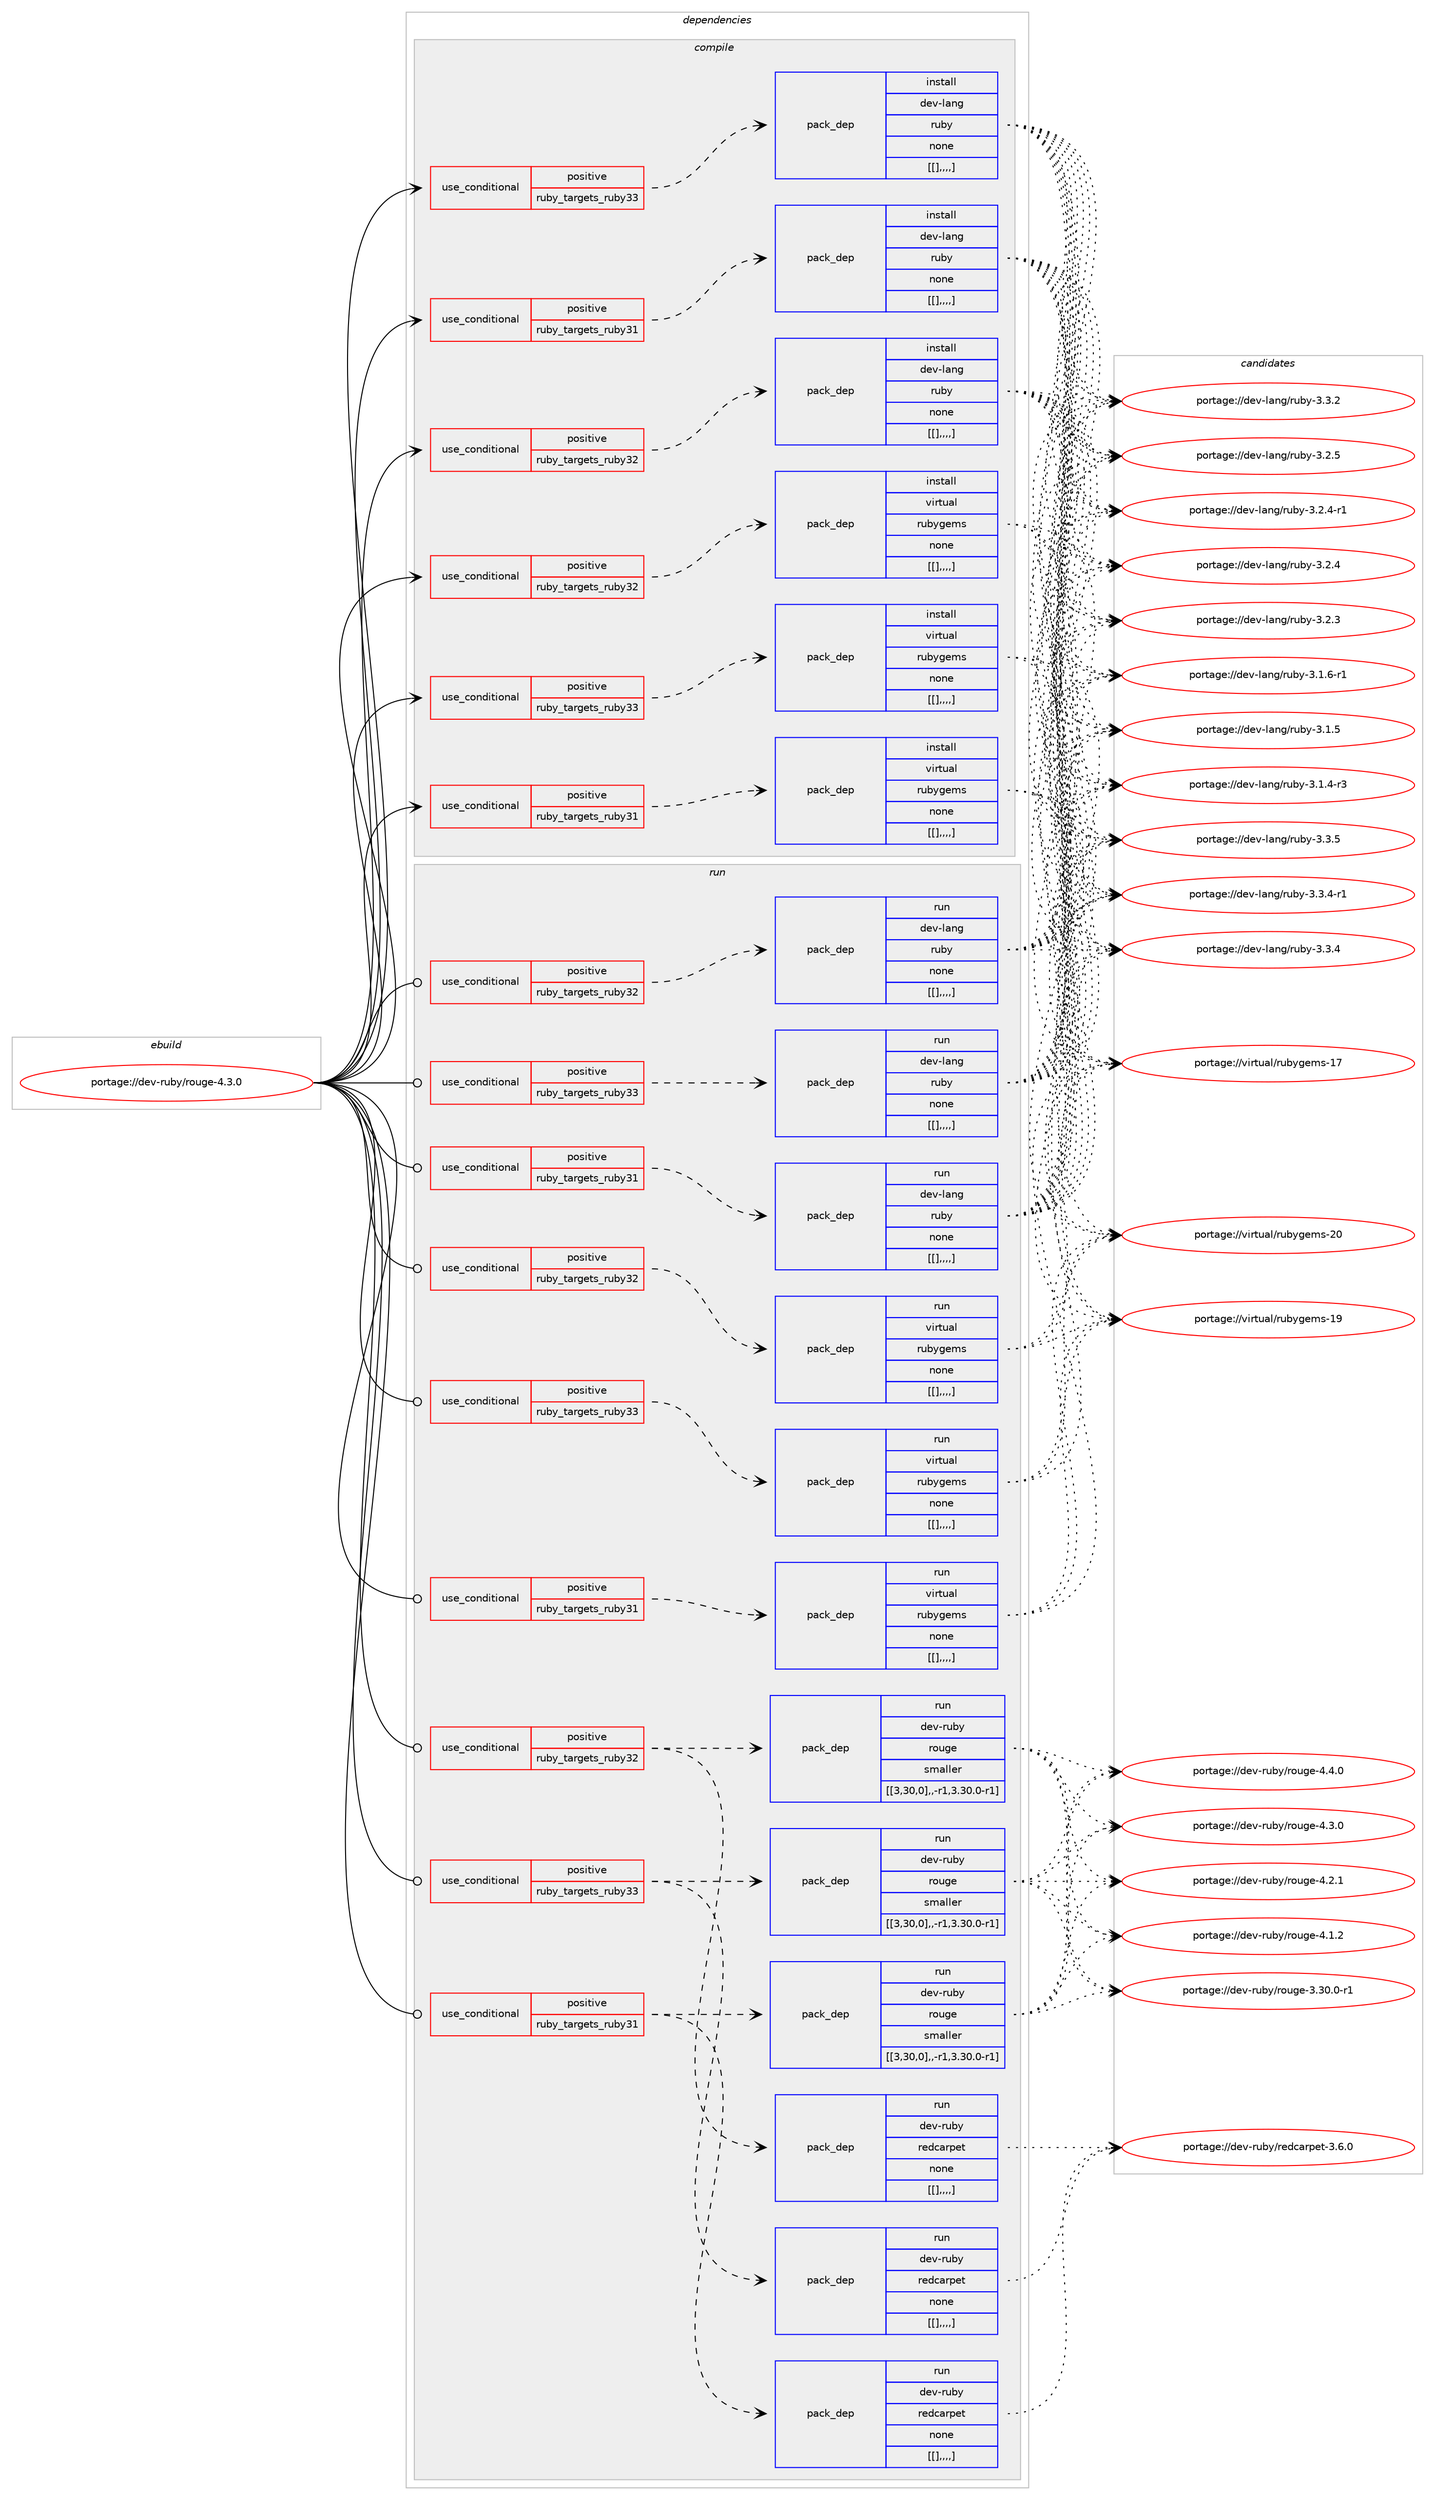 digraph prolog {

# *************
# Graph options
# *************

newrank=true;
concentrate=true;
compound=true;
graph [rankdir=LR,fontname=Helvetica,fontsize=10,ranksep=1.5];#, ranksep=2.5, nodesep=0.2];
edge  [arrowhead=vee];
node  [fontname=Helvetica,fontsize=10];

# **********
# The ebuild
# **********

subgraph cluster_leftcol {
color=gray;
label=<<i>ebuild</i>>;
id [label="portage://dev-ruby/rouge-4.3.0", color=red, width=4, href="../dev-ruby/rouge-4.3.0.svg"];
}

# ****************
# The dependencies
# ****************

subgraph cluster_midcol {
color=gray;
label=<<i>dependencies</i>>;
subgraph cluster_compile {
fillcolor="#eeeeee";
style=filled;
label=<<i>compile</i>>;
subgraph cond58903 {
dependency210070 [label=<<TABLE BORDER="0" CELLBORDER="1" CELLSPACING="0" CELLPADDING="4"><TR><TD ROWSPAN="3" CELLPADDING="10">use_conditional</TD></TR><TR><TD>positive</TD></TR><TR><TD>ruby_targets_ruby31</TD></TR></TABLE>>, shape=none, color=red];
subgraph pack149716 {
dependency210088 [label=<<TABLE BORDER="0" CELLBORDER="1" CELLSPACING="0" CELLPADDING="4" WIDTH="220"><TR><TD ROWSPAN="6" CELLPADDING="30">pack_dep</TD></TR><TR><TD WIDTH="110">install</TD></TR><TR><TD>dev-lang</TD></TR><TR><TD>ruby</TD></TR><TR><TD>none</TD></TR><TR><TD>[[],,,,]</TD></TR></TABLE>>, shape=none, color=blue];
}
dependency210070:e -> dependency210088:w [weight=20,style="dashed",arrowhead="vee"];
}
id:e -> dependency210070:w [weight=20,style="solid",arrowhead="vee"];
subgraph cond58923 {
dependency210095 [label=<<TABLE BORDER="0" CELLBORDER="1" CELLSPACING="0" CELLPADDING="4"><TR><TD ROWSPAN="3" CELLPADDING="10">use_conditional</TD></TR><TR><TD>positive</TD></TR><TR><TD>ruby_targets_ruby31</TD></TR></TABLE>>, shape=none, color=red];
subgraph pack149722 {
dependency210101 [label=<<TABLE BORDER="0" CELLBORDER="1" CELLSPACING="0" CELLPADDING="4" WIDTH="220"><TR><TD ROWSPAN="6" CELLPADDING="30">pack_dep</TD></TR><TR><TD WIDTH="110">install</TD></TR><TR><TD>virtual</TD></TR><TR><TD>rubygems</TD></TR><TR><TD>none</TD></TR><TR><TD>[[],,,,]</TD></TR></TABLE>>, shape=none, color=blue];
}
dependency210095:e -> dependency210101:w [weight=20,style="dashed",arrowhead="vee"];
}
id:e -> dependency210095:w [weight=20,style="solid",arrowhead="vee"];
subgraph cond58925 {
dependency210142 [label=<<TABLE BORDER="0" CELLBORDER="1" CELLSPACING="0" CELLPADDING="4"><TR><TD ROWSPAN="3" CELLPADDING="10">use_conditional</TD></TR><TR><TD>positive</TD></TR><TR><TD>ruby_targets_ruby32</TD></TR></TABLE>>, shape=none, color=red];
subgraph pack149761 {
dependency210180 [label=<<TABLE BORDER="0" CELLBORDER="1" CELLSPACING="0" CELLPADDING="4" WIDTH="220"><TR><TD ROWSPAN="6" CELLPADDING="30">pack_dep</TD></TR><TR><TD WIDTH="110">install</TD></TR><TR><TD>dev-lang</TD></TR><TR><TD>ruby</TD></TR><TR><TD>none</TD></TR><TR><TD>[[],,,,]</TD></TR></TABLE>>, shape=none, color=blue];
}
dependency210142:e -> dependency210180:w [weight=20,style="dashed",arrowhead="vee"];
}
id:e -> dependency210142:w [weight=20,style="solid",arrowhead="vee"];
subgraph cond58966 {
dependency210219 [label=<<TABLE BORDER="0" CELLBORDER="1" CELLSPACING="0" CELLPADDING="4"><TR><TD ROWSPAN="3" CELLPADDING="10">use_conditional</TD></TR><TR><TD>positive</TD></TR><TR><TD>ruby_targets_ruby32</TD></TR></TABLE>>, shape=none, color=red];
subgraph pack149785 {
dependency210239 [label=<<TABLE BORDER="0" CELLBORDER="1" CELLSPACING="0" CELLPADDING="4" WIDTH="220"><TR><TD ROWSPAN="6" CELLPADDING="30">pack_dep</TD></TR><TR><TD WIDTH="110">install</TD></TR><TR><TD>virtual</TD></TR><TR><TD>rubygems</TD></TR><TR><TD>none</TD></TR><TR><TD>[[],,,,]</TD></TR></TABLE>>, shape=none, color=blue];
}
dependency210219:e -> dependency210239:w [weight=20,style="dashed",arrowhead="vee"];
}
id:e -> dependency210219:w [weight=20,style="solid",arrowhead="vee"];
subgraph cond58995 {
dependency210314 [label=<<TABLE BORDER="0" CELLBORDER="1" CELLSPACING="0" CELLPADDING="4"><TR><TD ROWSPAN="3" CELLPADDING="10">use_conditional</TD></TR><TR><TD>positive</TD></TR><TR><TD>ruby_targets_ruby33</TD></TR></TABLE>>, shape=none, color=red];
subgraph pack149837 {
dependency210317 [label=<<TABLE BORDER="0" CELLBORDER="1" CELLSPACING="0" CELLPADDING="4" WIDTH="220"><TR><TD ROWSPAN="6" CELLPADDING="30">pack_dep</TD></TR><TR><TD WIDTH="110">install</TD></TR><TR><TD>dev-lang</TD></TR><TR><TD>ruby</TD></TR><TR><TD>none</TD></TR><TR><TD>[[],,,,]</TD></TR></TABLE>>, shape=none, color=blue];
}
dependency210314:e -> dependency210317:w [weight=20,style="dashed",arrowhead="vee"];
}
id:e -> dependency210314:w [weight=20,style="solid",arrowhead="vee"];
subgraph cond59039 {
dependency210346 [label=<<TABLE BORDER="0" CELLBORDER="1" CELLSPACING="0" CELLPADDING="4"><TR><TD ROWSPAN="3" CELLPADDING="10">use_conditional</TD></TR><TR><TD>positive</TD></TR><TR><TD>ruby_targets_ruby33</TD></TR></TABLE>>, shape=none, color=red];
subgraph pack149848 {
dependency210348 [label=<<TABLE BORDER="0" CELLBORDER="1" CELLSPACING="0" CELLPADDING="4" WIDTH="220"><TR><TD ROWSPAN="6" CELLPADDING="30">pack_dep</TD></TR><TR><TD WIDTH="110">install</TD></TR><TR><TD>virtual</TD></TR><TR><TD>rubygems</TD></TR><TR><TD>none</TD></TR><TR><TD>[[],,,,]</TD></TR></TABLE>>, shape=none, color=blue];
}
dependency210346:e -> dependency210348:w [weight=20,style="dashed",arrowhead="vee"];
}
id:e -> dependency210346:w [weight=20,style="solid",arrowhead="vee"];
}
subgraph cluster_compileandrun {
fillcolor="#eeeeee";
style=filled;
label=<<i>compile and run</i>>;
}
subgraph cluster_run {
fillcolor="#eeeeee";
style=filled;
label=<<i>run</i>>;
subgraph cond59066 {
dependency210403 [label=<<TABLE BORDER="0" CELLBORDER="1" CELLSPACING="0" CELLPADDING="4"><TR><TD ROWSPAN="3" CELLPADDING="10">use_conditional</TD></TR><TR><TD>positive</TD></TR><TR><TD>ruby_targets_ruby31</TD></TR></TABLE>>, shape=none, color=red];
subgraph pack149910 {
dependency210458 [label=<<TABLE BORDER="0" CELLBORDER="1" CELLSPACING="0" CELLPADDING="4" WIDTH="220"><TR><TD ROWSPAN="6" CELLPADDING="30">pack_dep</TD></TR><TR><TD WIDTH="110">run</TD></TR><TR><TD>dev-lang</TD></TR><TR><TD>ruby</TD></TR><TR><TD>none</TD></TR><TR><TD>[[],,,,]</TD></TR></TABLE>>, shape=none, color=blue];
}
dependency210403:e -> dependency210458:w [weight=20,style="dashed",arrowhead="vee"];
}
id:e -> dependency210403:w [weight=20,style="solid",arrowhead="odot"];
subgraph cond59126 {
dependency210555 [label=<<TABLE BORDER="0" CELLBORDER="1" CELLSPACING="0" CELLPADDING="4"><TR><TD ROWSPAN="3" CELLPADDING="10">use_conditional</TD></TR><TR><TD>positive</TD></TR><TR><TD>ruby_targets_ruby31</TD></TR></TABLE>>, shape=none, color=red];
subgraph pack149985 {
dependency210600 [label=<<TABLE BORDER="0" CELLBORDER="1" CELLSPACING="0" CELLPADDING="4" WIDTH="220"><TR><TD ROWSPAN="6" CELLPADDING="30">pack_dep</TD></TR><TR><TD WIDTH="110">run</TD></TR><TR><TD>dev-ruby</TD></TR><TR><TD>redcarpet</TD></TR><TR><TD>none</TD></TR><TR><TD>[[],,,,]</TD></TR></TABLE>>, shape=none, color=blue];
}
dependency210555:e -> dependency210600:w [weight=20,style="dashed",arrowhead="vee"];
subgraph pack149990 {
dependency210622 [label=<<TABLE BORDER="0" CELLBORDER="1" CELLSPACING="0" CELLPADDING="4" WIDTH="220"><TR><TD ROWSPAN="6" CELLPADDING="30">pack_dep</TD></TR><TR><TD WIDTH="110">run</TD></TR><TR><TD>dev-ruby</TD></TR><TR><TD>rouge</TD></TR><TR><TD>smaller</TD></TR><TR><TD>[[3,30,0],,-r1,3.30.0-r1]</TD></TR></TABLE>>, shape=none, color=blue];
}
dependency210555:e -> dependency210622:w [weight=20,style="dashed",arrowhead="vee"];
}
id:e -> dependency210555:w [weight=20,style="solid",arrowhead="odot"];
subgraph cond59192 {
dependency210684 [label=<<TABLE BORDER="0" CELLBORDER="1" CELLSPACING="0" CELLPADDING="4"><TR><TD ROWSPAN="3" CELLPADDING="10">use_conditional</TD></TR><TR><TD>positive</TD></TR><TR><TD>ruby_targets_ruby31</TD></TR></TABLE>>, shape=none, color=red];
subgraph pack150062 {
dependency210743 [label=<<TABLE BORDER="0" CELLBORDER="1" CELLSPACING="0" CELLPADDING="4" WIDTH="220"><TR><TD ROWSPAN="6" CELLPADDING="30">pack_dep</TD></TR><TR><TD WIDTH="110">run</TD></TR><TR><TD>virtual</TD></TR><TR><TD>rubygems</TD></TR><TR><TD>none</TD></TR><TR><TD>[[],,,,]</TD></TR></TABLE>>, shape=none, color=blue];
}
dependency210684:e -> dependency210743:w [weight=20,style="dashed",arrowhead="vee"];
}
id:e -> dependency210684:w [weight=20,style="solid",arrowhead="odot"];
subgraph cond59226 {
dependency210778 [label=<<TABLE BORDER="0" CELLBORDER="1" CELLSPACING="0" CELLPADDING="4"><TR><TD ROWSPAN="3" CELLPADDING="10">use_conditional</TD></TR><TR><TD>positive</TD></TR><TR><TD>ruby_targets_ruby32</TD></TR></TABLE>>, shape=none, color=red];
subgraph pack150082 {
dependency210816 [label=<<TABLE BORDER="0" CELLBORDER="1" CELLSPACING="0" CELLPADDING="4" WIDTH="220"><TR><TD ROWSPAN="6" CELLPADDING="30">pack_dep</TD></TR><TR><TD WIDTH="110">run</TD></TR><TR><TD>dev-lang</TD></TR><TR><TD>ruby</TD></TR><TR><TD>none</TD></TR><TR><TD>[[],,,,]</TD></TR></TABLE>>, shape=none, color=blue];
}
dependency210778:e -> dependency210816:w [weight=20,style="dashed",arrowhead="vee"];
}
id:e -> dependency210778:w [weight=20,style="solid",arrowhead="odot"];
subgraph cond59269 {
dependency210859 [label=<<TABLE BORDER="0" CELLBORDER="1" CELLSPACING="0" CELLPADDING="4"><TR><TD ROWSPAN="3" CELLPADDING="10">use_conditional</TD></TR><TR><TD>positive</TD></TR><TR><TD>ruby_targets_ruby32</TD></TR></TABLE>>, shape=none, color=red];
subgraph pack150127 {
dependency210860 [label=<<TABLE BORDER="0" CELLBORDER="1" CELLSPACING="0" CELLPADDING="4" WIDTH="220"><TR><TD ROWSPAN="6" CELLPADDING="30">pack_dep</TD></TR><TR><TD WIDTH="110">run</TD></TR><TR><TD>dev-ruby</TD></TR><TR><TD>redcarpet</TD></TR><TR><TD>none</TD></TR><TR><TD>[[],,,,]</TD></TR></TABLE>>, shape=none, color=blue];
}
dependency210859:e -> dependency210860:w [weight=20,style="dashed",arrowhead="vee"];
subgraph pack150129 {
dependency210877 [label=<<TABLE BORDER="0" CELLBORDER="1" CELLSPACING="0" CELLPADDING="4" WIDTH="220"><TR><TD ROWSPAN="6" CELLPADDING="30">pack_dep</TD></TR><TR><TD WIDTH="110">run</TD></TR><TR><TD>dev-ruby</TD></TR><TR><TD>rouge</TD></TR><TR><TD>smaller</TD></TR><TR><TD>[[3,30,0],,-r1,3.30.0-r1]</TD></TR></TABLE>>, shape=none, color=blue];
}
dependency210859:e -> dependency210877:w [weight=20,style="dashed",arrowhead="vee"];
}
id:e -> dependency210859:w [weight=20,style="solid",arrowhead="odot"];
subgraph cond59327 {
dependency210955 [label=<<TABLE BORDER="0" CELLBORDER="1" CELLSPACING="0" CELLPADDING="4"><TR><TD ROWSPAN="3" CELLPADDING="10">use_conditional</TD></TR><TR><TD>positive</TD></TR><TR><TD>ruby_targets_ruby32</TD></TR></TABLE>>, shape=none, color=red];
subgraph pack150200 {
dependency211019 [label=<<TABLE BORDER="0" CELLBORDER="1" CELLSPACING="0" CELLPADDING="4" WIDTH="220"><TR><TD ROWSPAN="6" CELLPADDING="30">pack_dep</TD></TR><TR><TD WIDTH="110">run</TD></TR><TR><TD>virtual</TD></TR><TR><TD>rubygems</TD></TR><TR><TD>none</TD></TR><TR><TD>[[],,,,]</TD></TR></TABLE>>, shape=none, color=blue];
}
dependency210955:e -> dependency211019:w [weight=20,style="dashed",arrowhead="vee"];
}
id:e -> dependency210955:w [weight=20,style="solid",arrowhead="odot"];
subgraph cond59364 {
dependency211080 [label=<<TABLE BORDER="0" CELLBORDER="1" CELLSPACING="0" CELLPADDING="4"><TR><TD ROWSPAN="3" CELLPADDING="10">use_conditional</TD></TR><TR><TD>positive</TD></TR><TR><TD>ruby_targets_ruby33</TD></TR></TABLE>>, shape=none, color=red];
subgraph pack150244 {
dependency211083 [label=<<TABLE BORDER="0" CELLBORDER="1" CELLSPACING="0" CELLPADDING="4" WIDTH="220"><TR><TD ROWSPAN="6" CELLPADDING="30">pack_dep</TD></TR><TR><TD WIDTH="110">run</TD></TR><TR><TD>dev-lang</TD></TR><TR><TD>ruby</TD></TR><TR><TD>none</TD></TR><TR><TD>[[],,,,]</TD></TR></TABLE>>, shape=none, color=blue];
}
dependency211080:e -> dependency211083:w [weight=20,style="dashed",arrowhead="vee"];
}
id:e -> dependency211080:w [weight=20,style="solid",arrowhead="odot"];
subgraph cond59387 {
dependency211125 [label=<<TABLE BORDER="0" CELLBORDER="1" CELLSPACING="0" CELLPADDING="4"><TR><TD ROWSPAN="3" CELLPADDING="10">use_conditional</TD></TR><TR><TD>positive</TD></TR><TR><TD>ruby_targets_ruby33</TD></TR></TABLE>>, shape=none, color=red];
subgraph pack150265 {
dependency211129 [label=<<TABLE BORDER="0" CELLBORDER="1" CELLSPACING="0" CELLPADDING="4" WIDTH="220"><TR><TD ROWSPAN="6" CELLPADDING="30">pack_dep</TD></TR><TR><TD WIDTH="110">run</TD></TR><TR><TD>dev-ruby</TD></TR><TR><TD>redcarpet</TD></TR><TR><TD>none</TD></TR><TR><TD>[[],,,,]</TD></TR></TABLE>>, shape=none, color=blue];
}
dependency211125:e -> dependency211129:w [weight=20,style="dashed",arrowhead="vee"];
subgraph pack150276 {
dependency211214 [label=<<TABLE BORDER="0" CELLBORDER="1" CELLSPACING="0" CELLPADDING="4" WIDTH="220"><TR><TD ROWSPAN="6" CELLPADDING="30">pack_dep</TD></TR><TR><TD WIDTH="110">run</TD></TR><TR><TD>dev-ruby</TD></TR><TR><TD>rouge</TD></TR><TR><TD>smaller</TD></TR><TR><TD>[[3,30,0],,-r1,3.30.0-r1]</TD></TR></TABLE>>, shape=none, color=blue];
}
dependency211125:e -> dependency211214:w [weight=20,style="dashed",arrowhead="vee"];
}
id:e -> dependency211125:w [weight=20,style="solid",arrowhead="odot"];
subgraph cond59450 {
dependency211217 [label=<<TABLE BORDER="0" CELLBORDER="1" CELLSPACING="0" CELLPADDING="4"><TR><TD ROWSPAN="3" CELLPADDING="10">use_conditional</TD></TR><TR><TD>positive</TD></TR><TR><TD>ruby_targets_ruby33</TD></TR></TABLE>>, shape=none, color=red];
subgraph pack150336 {
dependency211260 [label=<<TABLE BORDER="0" CELLBORDER="1" CELLSPACING="0" CELLPADDING="4" WIDTH="220"><TR><TD ROWSPAN="6" CELLPADDING="30">pack_dep</TD></TR><TR><TD WIDTH="110">run</TD></TR><TR><TD>virtual</TD></TR><TR><TD>rubygems</TD></TR><TR><TD>none</TD></TR><TR><TD>[[],,,,]</TD></TR></TABLE>>, shape=none, color=blue];
}
dependency211217:e -> dependency211260:w [weight=20,style="dashed",arrowhead="vee"];
}
id:e -> dependency211217:w [weight=20,style="solid",arrowhead="odot"];
}
}

# **************
# The candidates
# **************

subgraph cluster_choices {
rank=same;
color=gray;
label=<<i>candidates</i>>;

subgraph choice149967 {
color=black;
nodesep=1;
choice10010111845108971101034711411798121455146514653 [label="portage://dev-lang/ruby-3.3.5", color=red, width=4,href="../dev-lang/ruby-3.3.5.svg"];
choice100101118451089711010347114117981214551465146524511449 [label="portage://dev-lang/ruby-3.3.4-r1", color=red, width=4,href="../dev-lang/ruby-3.3.4-r1.svg"];
choice10010111845108971101034711411798121455146514652 [label="portage://dev-lang/ruby-3.3.4", color=red, width=4,href="../dev-lang/ruby-3.3.4.svg"];
choice10010111845108971101034711411798121455146514650 [label="portage://dev-lang/ruby-3.3.2", color=red, width=4,href="../dev-lang/ruby-3.3.2.svg"];
choice10010111845108971101034711411798121455146504653 [label="portage://dev-lang/ruby-3.2.5", color=red, width=4,href="../dev-lang/ruby-3.2.5.svg"];
choice100101118451089711010347114117981214551465046524511449 [label="portage://dev-lang/ruby-3.2.4-r1", color=red, width=4,href="../dev-lang/ruby-3.2.4-r1.svg"];
choice10010111845108971101034711411798121455146504652 [label="portage://dev-lang/ruby-3.2.4", color=red, width=4,href="../dev-lang/ruby-3.2.4.svg"];
choice10010111845108971101034711411798121455146504651 [label="portage://dev-lang/ruby-3.2.3", color=red, width=4,href="../dev-lang/ruby-3.2.3.svg"];
choice100101118451089711010347114117981214551464946544511449 [label="portage://dev-lang/ruby-3.1.6-r1", color=red, width=4,href="../dev-lang/ruby-3.1.6-r1.svg"];
choice10010111845108971101034711411798121455146494653 [label="portage://dev-lang/ruby-3.1.5", color=red, width=4,href="../dev-lang/ruby-3.1.5.svg"];
choice100101118451089711010347114117981214551464946524511451 [label="portage://dev-lang/ruby-3.1.4-r3", color=red, width=4,href="../dev-lang/ruby-3.1.4-r3.svg"];
dependency210088:e -> choice10010111845108971101034711411798121455146514653:w [style=dotted,weight="100"];
dependency210088:e -> choice100101118451089711010347114117981214551465146524511449:w [style=dotted,weight="100"];
dependency210088:e -> choice10010111845108971101034711411798121455146514652:w [style=dotted,weight="100"];
dependency210088:e -> choice10010111845108971101034711411798121455146514650:w [style=dotted,weight="100"];
dependency210088:e -> choice10010111845108971101034711411798121455146504653:w [style=dotted,weight="100"];
dependency210088:e -> choice100101118451089711010347114117981214551465046524511449:w [style=dotted,weight="100"];
dependency210088:e -> choice10010111845108971101034711411798121455146504652:w [style=dotted,weight="100"];
dependency210088:e -> choice10010111845108971101034711411798121455146504651:w [style=dotted,weight="100"];
dependency210088:e -> choice100101118451089711010347114117981214551464946544511449:w [style=dotted,weight="100"];
dependency210088:e -> choice10010111845108971101034711411798121455146494653:w [style=dotted,weight="100"];
dependency210088:e -> choice100101118451089711010347114117981214551464946524511451:w [style=dotted,weight="100"];
}
subgraph choice149982 {
color=black;
nodesep=1;
choice118105114116117971084711411798121103101109115455048 [label="portage://virtual/rubygems-20", color=red, width=4,href="../virtual/rubygems-20.svg"];
choice118105114116117971084711411798121103101109115454957 [label="portage://virtual/rubygems-19", color=red, width=4,href="../virtual/rubygems-19.svg"];
choice118105114116117971084711411798121103101109115454955 [label="portage://virtual/rubygems-17", color=red, width=4,href="../virtual/rubygems-17.svg"];
dependency210101:e -> choice118105114116117971084711411798121103101109115455048:w [style=dotted,weight="100"];
dependency210101:e -> choice118105114116117971084711411798121103101109115454957:w [style=dotted,weight="100"];
dependency210101:e -> choice118105114116117971084711411798121103101109115454955:w [style=dotted,weight="100"];
}
subgraph choice149983 {
color=black;
nodesep=1;
choice10010111845108971101034711411798121455146514653 [label="portage://dev-lang/ruby-3.3.5", color=red, width=4,href="../dev-lang/ruby-3.3.5.svg"];
choice100101118451089711010347114117981214551465146524511449 [label="portage://dev-lang/ruby-3.3.4-r1", color=red, width=4,href="../dev-lang/ruby-3.3.4-r1.svg"];
choice10010111845108971101034711411798121455146514652 [label="portage://dev-lang/ruby-3.3.4", color=red, width=4,href="../dev-lang/ruby-3.3.4.svg"];
choice10010111845108971101034711411798121455146514650 [label="portage://dev-lang/ruby-3.3.2", color=red, width=4,href="../dev-lang/ruby-3.3.2.svg"];
choice10010111845108971101034711411798121455146504653 [label="portage://dev-lang/ruby-3.2.5", color=red, width=4,href="../dev-lang/ruby-3.2.5.svg"];
choice100101118451089711010347114117981214551465046524511449 [label="portage://dev-lang/ruby-3.2.4-r1", color=red, width=4,href="../dev-lang/ruby-3.2.4-r1.svg"];
choice10010111845108971101034711411798121455146504652 [label="portage://dev-lang/ruby-3.2.4", color=red, width=4,href="../dev-lang/ruby-3.2.4.svg"];
choice10010111845108971101034711411798121455146504651 [label="portage://dev-lang/ruby-3.2.3", color=red, width=4,href="../dev-lang/ruby-3.2.3.svg"];
choice100101118451089711010347114117981214551464946544511449 [label="portage://dev-lang/ruby-3.1.6-r1", color=red, width=4,href="../dev-lang/ruby-3.1.6-r1.svg"];
choice10010111845108971101034711411798121455146494653 [label="portage://dev-lang/ruby-3.1.5", color=red, width=4,href="../dev-lang/ruby-3.1.5.svg"];
choice100101118451089711010347114117981214551464946524511451 [label="portage://dev-lang/ruby-3.1.4-r3", color=red, width=4,href="../dev-lang/ruby-3.1.4-r3.svg"];
dependency210180:e -> choice10010111845108971101034711411798121455146514653:w [style=dotted,weight="100"];
dependency210180:e -> choice100101118451089711010347114117981214551465146524511449:w [style=dotted,weight="100"];
dependency210180:e -> choice10010111845108971101034711411798121455146514652:w [style=dotted,weight="100"];
dependency210180:e -> choice10010111845108971101034711411798121455146514650:w [style=dotted,weight="100"];
dependency210180:e -> choice10010111845108971101034711411798121455146504653:w [style=dotted,weight="100"];
dependency210180:e -> choice100101118451089711010347114117981214551465046524511449:w [style=dotted,weight="100"];
dependency210180:e -> choice10010111845108971101034711411798121455146504652:w [style=dotted,weight="100"];
dependency210180:e -> choice10010111845108971101034711411798121455146504651:w [style=dotted,weight="100"];
dependency210180:e -> choice100101118451089711010347114117981214551464946544511449:w [style=dotted,weight="100"];
dependency210180:e -> choice10010111845108971101034711411798121455146494653:w [style=dotted,weight="100"];
dependency210180:e -> choice100101118451089711010347114117981214551464946524511451:w [style=dotted,weight="100"];
}
subgraph choice149989 {
color=black;
nodesep=1;
choice118105114116117971084711411798121103101109115455048 [label="portage://virtual/rubygems-20", color=red, width=4,href="../virtual/rubygems-20.svg"];
choice118105114116117971084711411798121103101109115454957 [label="portage://virtual/rubygems-19", color=red, width=4,href="../virtual/rubygems-19.svg"];
choice118105114116117971084711411798121103101109115454955 [label="portage://virtual/rubygems-17", color=red, width=4,href="../virtual/rubygems-17.svg"];
dependency210239:e -> choice118105114116117971084711411798121103101109115455048:w [style=dotted,weight="100"];
dependency210239:e -> choice118105114116117971084711411798121103101109115454957:w [style=dotted,weight="100"];
dependency210239:e -> choice118105114116117971084711411798121103101109115454955:w [style=dotted,weight="100"];
}
subgraph choice149991 {
color=black;
nodesep=1;
choice10010111845108971101034711411798121455146514653 [label="portage://dev-lang/ruby-3.3.5", color=red, width=4,href="../dev-lang/ruby-3.3.5.svg"];
choice100101118451089711010347114117981214551465146524511449 [label="portage://dev-lang/ruby-3.3.4-r1", color=red, width=4,href="../dev-lang/ruby-3.3.4-r1.svg"];
choice10010111845108971101034711411798121455146514652 [label="portage://dev-lang/ruby-3.3.4", color=red, width=4,href="../dev-lang/ruby-3.3.4.svg"];
choice10010111845108971101034711411798121455146514650 [label="portage://dev-lang/ruby-3.3.2", color=red, width=4,href="../dev-lang/ruby-3.3.2.svg"];
choice10010111845108971101034711411798121455146504653 [label="portage://dev-lang/ruby-3.2.5", color=red, width=4,href="../dev-lang/ruby-3.2.5.svg"];
choice100101118451089711010347114117981214551465046524511449 [label="portage://dev-lang/ruby-3.2.4-r1", color=red, width=4,href="../dev-lang/ruby-3.2.4-r1.svg"];
choice10010111845108971101034711411798121455146504652 [label="portage://dev-lang/ruby-3.2.4", color=red, width=4,href="../dev-lang/ruby-3.2.4.svg"];
choice10010111845108971101034711411798121455146504651 [label="portage://dev-lang/ruby-3.2.3", color=red, width=4,href="../dev-lang/ruby-3.2.3.svg"];
choice100101118451089711010347114117981214551464946544511449 [label="portage://dev-lang/ruby-3.1.6-r1", color=red, width=4,href="../dev-lang/ruby-3.1.6-r1.svg"];
choice10010111845108971101034711411798121455146494653 [label="portage://dev-lang/ruby-3.1.5", color=red, width=4,href="../dev-lang/ruby-3.1.5.svg"];
choice100101118451089711010347114117981214551464946524511451 [label="portage://dev-lang/ruby-3.1.4-r3", color=red, width=4,href="../dev-lang/ruby-3.1.4-r3.svg"];
dependency210317:e -> choice10010111845108971101034711411798121455146514653:w [style=dotted,weight="100"];
dependency210317:e -> choice100101118451089711010347114117981214551465146524511449:w [style=dotted,weight="100"];
dependency210317:e -> choice10010111845108971101034711411798121455146514652:w [style=dotted,weight="100"];
dependency210317:e -> choice10010111845108971101034711411798121455146514650:w [style=dotted,weight="100"];
dependency210317:e -> choice10010111845108971101034711411798121455146504653:w [style=dotted,weight="100"];
dependency210317:e -> choice100101118451089711010347114117981214551465046524511449:w [style=dotted,weight="100"];
dependency210317:e -> choice10010111845108971101034711411798121455146504652:w [style=dotted,weight="100"];
dependency210317:e -> choice10010111845108971101034711411798121455146504651:w [style=dotted,weight="100"];
dependency210317:e -> choice100101118451089711010347114117981214551464946544511449:w [style=dotted,weight="100"];
dependency210317:e -> choice10010111845108971101034711411798121455146494653:w [style=dotted,weight="100"];
dependency210317:e -> choice100101118451089711010347114117981214551464946524511451:w [style=dotted,weight="100"];
}
subgraph choice149995 {
color=black;
nodesep=1;
choice118105114116117971084711411798121103101109115455048 [label="portage://virtual/rubygems-20", color=red, width=4,href="../virtual/rubygems-20.svg"];
choice118105114116117971084711411798121103101109115454957 [label="portage://virtual/rubygems-19", color=red, width=4,href="../virtual/rubygems-19.svg"];
choice118105114116117971084711411798121103101109115454955 [label="portage://virtual/rubygems-17", color=red, width=4,href="../virtual/rubygems-17.svg"];
dependency210348:e -> choice118105114116117971084711411798121103101109115455048:w [style=dotted,weight="100"];
dependency210348:e -> choice118105114116117971084711411798121103101109115454957:w [style=dotted,weight="100"];
dependency210348:e -> choice118105114116117971084711411798121103101109115454955:w [style=dotted,weight="100"];
}
subgraph choice150008 {
color=black;
nodesep=1;
choice10010111845108971101034711411798121455146514653 [label="portage://dev-lang/ruby-3.3.5", color=red, width=4,href="../dev-lang/ruby-3.3.5.svg"];
choice100101118451089711010347114117981214551465146524511449 [label="portage://dev-lang/ruby-3.3.4-r1", color=red, width=4,href="../dev-lang/ruby-3.3.4-r1.svg"];
choice10010111845108971101034711411798121455146514652 [label="portage://dev-lang/ruby-3.3.4", color=red, width=4,href="../dev-lang/ruby-3.3.4.svg"];
choice10010111845108971101034711411798121455146514650 [label="portage://dev-lang/ruby-3.3.2", color=red, width=4,href="../dev-lang/ruby-3.3.2.svg"];
choice10010111845108971101034711411798121455146504653 [label="portage://dev-lang/ruby-3.2.5", color=red, width=4,href="../dev-lang/ruby-3.2.5.svg"];
choice100101118451089711010347114117981214551465046524511449 [label="portage://dev-lang/ruby-3.2.4-r1", color=red, width=4,href="../dev-lang/ruby-3.2.4-r1.svg"];
choice10010111845108971101034711411798121455146504652 [label="portage://dev-lang/ruby-3.2.4", color=red, width=4,href="../dev-lang/ruby-3.2.4.svg"];
choice10010111845108971101034711411798121455146504651 [label="portage://dev-lang/ruby-3.2.3", color=red, width=4,href="../dev-lang/ruby-3.2.3.svg"];
choice100101118451089711010347114117981214551464946544511449 [label="portage://dev-lang/ruby-3.1.6-r1", color=red, width=4,href="../dev-lang/ruby-3.1.6-r1.svg"];
choice10010111845108971101034711411798121455146494653 [label="portage://dev-lang/ruby-3.1.5", color=red, width=4,href="../dev-lang/ruby-3.1.5.svg"];
choice100101118451089711010347114117981214551464946524511451 [label="portage://dev-lang/ruby-3.1.4-r3", color=red, width=4,href="../dev-lang/ruby-3.1.4-r3.svg"];
dependency210458:e -> choice10010111845108971101034711411798121455146514653:w [style=dotted,weight="100"];
dependency210458:e -> choice100101118451089711010347114117981214551465146524511449:w [style=dotted,weight="100"];
dependency210458:e -> choice10010111845108971101034711411798121455146514652:w [style=dotted,weight="100"];
dependency210458:e -> choice10010111845108971101034711411798121455146514650:w [style=dotted,weight="100"];
dependency210458:e -> choice10010111845108971101034711411798121455146504653:w [style=dotted,weight="100"];
dependency210458:e -> choice100101118451089711010347114117981214551465046524511449:w [style=dotted,weight="100"];
dependency210458:e -> choice10010111845108971101034711411798121455146504652:w [style=dotted,weight="100"];
dependency210458:e -> choice10010111845108971101034711411798121455146504651:w [style=dotted,weight="100"];
dependency210458:e -> choice100101118451089711010347114117981214551464946544511449:w [style=dotted,weight="100"];
dependency210458:e -> choice10010111845108971101034711411798121455146494653:w [style=dotted,weight="100"];
dependency210458:e -> choice100101118451089711010347114117981214551464946524511451:w [style=dotted,weight="100"];
}
subgraph choice150013 {
color=black;
nodesep=1;
choice1001011184511411798121471141011009997114112101116455146544648 [label="portage://dev-ruby/redcarpet-3.6.0", color=red, width=4,href="../dev-ruby/redcarpet-3.6.0.svg"];
dependency210600:e -> choice1001011184511411798121471141011009997114112101116455146544648:w [style=dotted,weight="100"];
}
subgraph choice150034 {
color=black;
nodesep=1;
choice100101118451141179812147114111117103101455246524648 [label="portage://dev-ruby/rouge-4.4.0", color=red, width=4,href="../dev-ruby/rouge-4.4.0.svg"];
choice100101118451141179812147114111117103101455246514648 [label="portage://dev-ruby/rouge-4.3.0", color=red, width=4,href="../dev-ruby/rouge-4.3.0.svg"];
choice100101118451141179812147114111117103101455246504649 [label="portage://dev-ruby/rouge-4.2.1", color=red, width=4,href="../dev-ruby/rouge-4.2.1.svg"];
choice100101118451141179812147114111117103101455246494650 [label="portage://dev-ruby/rouge-4.1.2", color=red, width=4,href="../dev-ruby/rouge-4.1.2.svg"];
choice100101118451141179812147114111117103101455146514846484511449 [label="portage://dev-ruby/rouge-3.30.0-r1", color=red, width=4,href="../dev-ruby/rouge-3.30.0-r1.svg"];
dependency210622:e -> choice100101118451141179812147114111117103101455246524648:w [style=dotted,weight="100"];
dependency210622:e -> choice100101118451141179812147114111117103101455246514648:w [style=dotted,weight="100"];
dependency210622:e -> choice100101118451141179812147114111117103101455246504649:w [style=dotted,weight="100"];
dependency210622:e -> choice100101118451141179812147114111117103101455246494650:w [style=dotted,weight="100"];
dependency210622:e -> choice100101118451141179812147114111117103101455146514846484511449:w [style=dotted,weight="100"];
}
subgraph choice150039 {
color=black;
nodesep=1;
choice118105114116117971084711411798121103101109115455048 [label="portage://virtual/rubygems-20", color=red, width=4,href="../virtual/rubygems-20.svg"];
choice118105114116117971084711411798121103101109115454957 [label="portage://virtual/rubygems-19", color=red, width=4,href="../virtual/rubygems-19.svg"];
choice118105114116117971084711411798121103101109115454955 [label="portage://virtual/rubygems-17", color=red, width=4,href="../virtual/rubygems-17.svg"];
dependency210743:e -> choice118105114116117971084711411798121103101109115455048:w [style=dotted,weight="100"];
dependency210743:e -> choice118105114116117971084711411798121103101109115454957:w [style=dotted,weight="100"];
dependency210743:e -> choice118105114116117971084711411798121103101109115454955:w [style=dotted,weight="100"];
}
subgraph choice150042 {
color=black;
nodesep=1;
choice10010111845108971101034711411798121455146514653 [label="portage://dev-lang/ruby-3.3.5", color=red, width=4,href="../dev-lang/ruby-3.3.5.svg"];
choice100101118451089711010347114117981214551465146524511449 [label="portage://dev-lang/ruby-3.3.4-r1", color=red, width=4,href="../dev-lang/ruby-3.3.4-r1.svg"];
choice10010111845108971101034711411798121455146514652 [label="portage://dev-lang/ruby-3.3.4", color=red, width=4,href="../dev-lang/ruby-3.3.4.svg"];
choice10010111845108971101034711411798121455146514650 [label="portage://dev-lang/ruby-3.3.2", color=red, width=4,href="../dev-lang/ruby-3.3.2.svg"];
choice10010111845108971101034711411798121455146504653 [label="portage://dev-lang/ruby-3.2.5", color=red, width=4,href="../dev-lang/ruby-3.2.5.svg"];
choice100101118451089711010347114117981214551465046524511449 [label="portage://dev-lang/ruby-3.2.4-r1", color=red, width=4,href="../dev-lang/ruby-3.2.4-r1.svg"];
choice10010111845108971101034711411798121455146504652 [label="portage://dev-lang/ruby-3.2.4", color=red, width=4,href="../dev-lang/ruby-3.2.4.svg"];
choice10010111845108971101034711411798121455146504651 [label="portage://dev-lang/ruby-3.2.3", color=red, width=4,href="../dev-lang/ruby-3.2.3.svg"];
choice100101118451089711010347114117981214551464946544511449 [label="portage://dev-lang/ruby-3.1.6-r1", color=red, width=4,href="../dev-lang/ruby-3.1.6-r1.svg"];
choice10010111845108971101034711411798121455146494653 [label="portage://dev-lang/ruby-3.1.5", color=red, width=4,href="../dev-lang/ruby-3.1.5.svg"];
choice100101118451089711010347114117981214551464946524511451 [label="portage://dev-lang/ruby-3.1.4-r3", color=red, width=4,href="../dev-lang/ruby-3.1.4-r3.svg"];
dependency210816:e -> choice10010111845108971101034711411798121455146514653:w [style=dotted,weight="100"];
dependency210816:e -> choice100101118451089711010347114117981214551465146524511449:w [style=dotted,weight="100"];
dependency210816:e -> choice10010111845108971101034711411798121455146514652:w [style=dotted,weight="100"];
dependency210816:e -> choice10010111845108971101034711411798121455146514650:w [style=dotted,weight="100"];
dependency210816:e -> choice10010111845108971101034711411798121455146504653:w [style=dotted,weight="100"];
dependency210816:e -> choice100101118451089711010347114117981214551465046524511449:w [style=dotted,weight="100"];
dependency210816:e -> choice10010111845108971101034711411798121455146504652:w [style=dotted,weight="100"];
dependency210816:e -> choice10010111845108971101034711411798121455146504651:w [style=dotted,weight="100"];
dependency210816:e -> choice100101118451089711010347114117981214551464946544511449:w [style=dotted,weight="100"];
dependency210816:e -> choice10010111845108971101034711411798121455146494653:w [style=dotted,weight="100"];
dependency210816:e -> choice100101118451089711010347114117981214551464946524511451:w [style=dotted,weight="100"];
}
subgraph choice150067 {
color=black;
nodesep=1;
choice1001011184511411798121471141011009997114112101116455146544648 [label="portage://dev-ruby/redcarpet-3.6.0", color=red, width=4,href="../dev-ruby/redcarpet-3.6.0.svg"];
dependency210860:e -> choice1001011184511411798121471141011009997114112101116455146544648:w [style=dotted,weight="100"];
}
subgraph choice150081 {
color=black;
nodesep=1;
choice100101118451141179812147114111117103101455246524648 [label="portage://dev-ruby/rouge-4.4.0", color=red, width=4,href="../dev-ruby/rouge-4.4.0.svg"];
choice100101118451141179812147114111117103101455246514648 [label="portage://dev-ruby/rouge-4.3.0", color=red, width=4,href="../dev-ruby/rouge-4.3.0.svg"];
choice100101118451141179812147114111117103101455246504649 [label="portage://dev-ruby/rouge-4.2.1", color=red, width=4,href="../dev-ruby/rouge-4.2.1.svg"];
choice100101118451141179812147114111117103101455246494650 [label="portage://dev-ruby/rouge-4.1.2", color=red, width=4,href="../dev-ruby/rouge-4.1.2.svg"];
choice100101118451141179812147114111117103101455146514846484511449 [label="portage://dev-ruby/rouge-3.30.0-r1", color=red, width=4,href="../dev-ruby/rouge-3.30.0-r1.svg"];
dependency210877:e -> choice100101118451141179812147114111117103101455246524648:w [style=dotted,weight="100"];
dependency210877:e -> choice100101118451141179812147114111117103101455246514648:w [style=dotted,weight="100"];
dependency210877:e -> choice100101118451141179812147114111117103101455246504649:w [style=dotted,weight="100"];
dependency210877:e -> choice100101118451141179812147114111117103101455246494650:w [style=dotted,weight="100"];
dependency210877:e -> choice100101118451141179812147114111117103101455146514846484511449:w [style=dotted,weight="100"];
}
subgraph choice150082 {
color=black;
nodesep=1;
choice118105114116117971084711411798121103101109115455048 [label="portage://virtual/rubygems-20", color=red, width=4,href="../virtual/rubygems-20.svg"];
choice118105114116117971084711411798121103101109115454957 [label="portage://virtual/rubygems-19", color=red, width=4,href="../virtual/rubygems-19.svg"];
choice118105114116117971084711411798121103101109115454955 [label="portage://virtual/rubygems-17", color=red, width=4,href="../virtual/rubygems-17.svg"];
dependency211019:e -> choice118105114116117971084711411798121103101109115455048:w [style=dotted,weight="100"];
dependency211019:e -> choice118105114116117971084711411798121103101109115454957:w [style=dotted,weight="100"];
dependency211019:e -> choice118105114116117971084711411798121103101109115454955:w [style=dotted,weight="100"];
}
subgraph choice150120 {
color=black;
nodesep=1;
choice10010111845108971101034711411798121455146514653 [label="portage://dev-lang/ruby-3.3.5", color=red, width=4,href="../dev-lang/ruby-3.3.5.svg"];
choice100101118451089711010347114117981214551465146524511449 [label="portage://dev-lang/ruby-3.3.4-r1", color=red, width=4,href="../dev-lang/ruby-3.3.4-r1.svg"];
choice10010111845108971101034711411798121455146514652 [label="portage://dev-lang/ruby-3.3.4", color=red, width=4,href="../dev-lang/ruby-3.3.4.svg"];
choice10010111845108971101034711411798121455146514650 [label="portage://dev-lang/ruby-3.3.2", color=red, width=4,href="../dev-lang/ruby-3.3.2.svg"];
choice10010111845108971101034711411798121455146504653 [label="portage://dev-lang/ruby-3.2.5", color=red, width=4,href="../dev-lang/ruby-3.2.5.svg"];
choice100101118451089711010347114117981214551465046524511449 [label="portage://dev-lang/ruby-3.2.4-r1", color=red, width=4,href="../dev-lang/ruby-3.2.4-r1.svg"];
choice10010111845108971101034711411798121455146504652 [label="portage://dev-lang/ruby-3.2.4", color=red, width=4,href="../dev-lang/ruby-3.2.4.svg"];
choice10010111845108971101034711411798121455146504651 [label="portage://dev-lang/ruby-3.2.3", color=red, width=4,href="../dev-lang/ruby-3.2.3.svg"];
choice100101118451089711010347114117981214551464946544511449 [label="portage://dev-lang/ruby-3.1.6-r1", color=red, width=4,href="../dev-lang/ruby-3.1.6-r1.svg"];
choice10010111845108971101034711411798121455146494653 [label="portage://dev-lang/ruby-3.1.5", color=red, width=4,href="../dev-lang/ruby-3.1.5.svg"];
choice100101118451089711010347114117981214551464946524511451 [label="portage://dev-lang/ruby-3.1.4-r3", color=red, width=4,href="../dev-lang/ruby-3.1.4-r3.svg"];
dependency211083:e -> choice10010111845108971101034711411798121455146514653:w [style=dotted,weight="100"];
dependency211083:e -> choice100101118451089711010347114117981214551465146524511449:w [style=dotted,weight="100"];
dependency211083:e -> choice10010111845108971101034711411798121455146514652:w [style=dotted,weight="100"];
dependency211083:e -> choice10010111845108971101034711411798121455146514650:w [style=dotted,weight="100"];
dependency211083:e -> choice10010111845108971101034711411798121455146504653:w [style=dotted,weight="100"];
dependency211083:e -> choice100101118451089711010347114117981214551465046524511449:w [style=dotted,weight="100"];
dependency211083:e -> choice10010111845108971101034711411798121455146504652:w [style=dotted,weight="100"];
dependency211083:e -> choice10010111845108971101034711411798121455146504651:w [style=dotted,weight="100"];
dependency211083:e -> choice100101118451089711010347114117981214551464946544511449:w [style=dotted,weight="100"];
dependency211083:e -> choice10010111845108971101034711411798121455146494653:w [style=dotted,weight="100"];
dependency211083:e -> choice100101118451089711010347114117981214551464946524511451:w [style=dotted,weight="100"];
}
subgraph choice150138 {
color=black;
nodesep=1;
choice1001011184511411798121471141011009997114112101116455146544648 [label="portage://dev-ruby/redcarpet-3.6.0", color=red, width=4,href="../dev-ruby/redcarpet-3.6.0.svg"];
dependency211129:e -> choice1001011184511411798121471141011009997114112101116455146544648:w [style=dotted,weight="100"];
}
subgraph choice150152 {
color=black;
nodesep=1;
choice100101118451141179812147114111117103101455246524648 [label="portage://dev-ruby/rouge-4.4.0", color=red, width=4,href="../dev-ruby/rouge-4.4.0.svg"];
choice100101118451141179812147114111117103101455246514648 [label="portage://dev-ruby/rouge-4.3.0", color=red, width=4,href="../dev-ruby/rouge-4.3.0.svg"];
choice100101118451141179812147114111117103101455246504649 [label="portage://dev-ruby/rouge-4.2.1", color=red, width=4,href="../dev-ruby/rouge-4.2.1.svg"];
choice100101118451141179812147114111117103101455246494650 [label="portage://dev-ruby/rouge-4.1.2", color=red, width=4,href="../dev-ruby/rouge-4.1.2.svg"];
choice100101118451141179812147114111117103101455146514846484511449 [label="portage://dev-ruby/rouge-3.30.0-r1", color=red, width=4,href="../dev-ruby/rouge-3.30.0-r1.svg"];
dependency211214:e -> choice100101118451141179812147114111117103101455246524648:w [style=dotted,weight="100"];
dependency211214:e -> choice100101118451141179812147114111117103101455246514648:w [style=dotted,weight="100"];
dependency211214:e -> choice100101118451141179812147114111117103101455246504649:w [style=dotted,weight="100"];
dependency211214:e -> choice100101118451141179812147114111117103101455246494650:w [style=dotted,weight="100"];
dependency211214:e -> choice100101118451141179812147114111117103101455146514846484511449:w [style=dotted,weight="100"];
}
subgraph choice150185 {
color=black;
nodesep=1;
choice118105114116117971084711411798121103101109115455048 [label="portage://virtual/rubygems-20", color=red, width=4,href="../virtual/rubygems-20.svg"];
choice118105114116117971084711411798121103101109115454957 [label="portage://virtual/rubygems-19", color=red, width=4,href="../virtual/rubygems-19.svg"];
choice118105114116117971084711411798121103101109115454955 [label="portage://virtual/rubygems-17", color=red, width=4,href="../virtual/rubygems-17.svg"];
dependency211260:e -> choice118105114116117971084711411798121103101109115455048:w [style=dotted,weight="100"];
dependency211260:e -> choice118105114116117971084711411798121103101109115454957:w [style=dotted,weight="100"];
dependency211260:e -> choice118105114116117971084711411798121103101109115454955:w [style=dotted,weight="100"];
}
}

}

